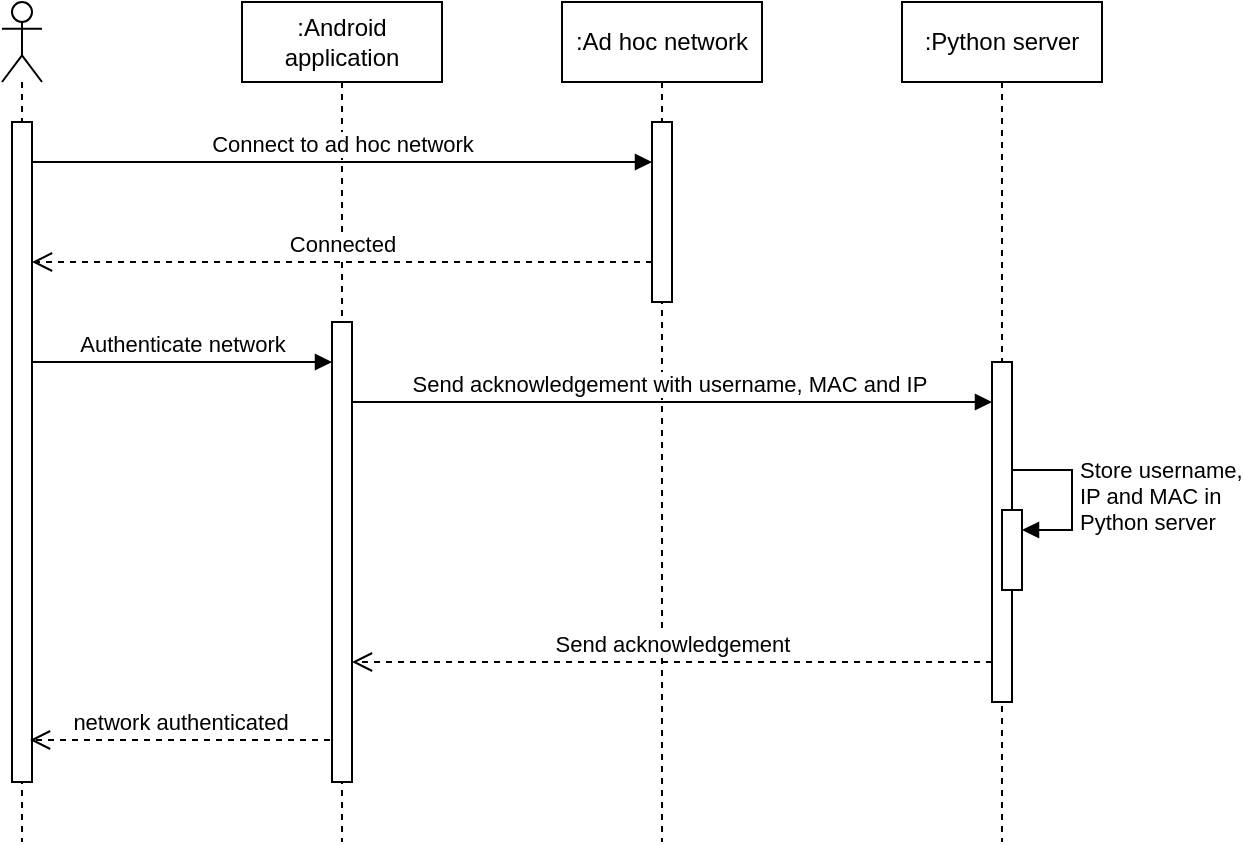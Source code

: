 <mxfile version="24.3.1" type="device">
  <diagram name="Page-1" id="X4u_gW3xqv8gl_tVcJTS">
    <mxGraphModel dx="860" dy="449" grid="1" gridSize="10" guides="1" tooltips="1" connect="1" arrows="1" fold="1" page="1" pageScale="1" pageWidth="850" pageHeight="1100" math="0" shadow="0">
      <root>
        <mxCell id="0" />
        <mxCell id="1" parent="0" />
        <mxCell id="zeKYkU45g03teeaVTfIm-1" value="" style="shape=umlLifeline;perimeter=lifelinePerimeter;whiteSpace=wrap;html=1;container=1;dropTarget=0;collapsible=0;recursiveResize=0;outlineConnect=0;portConstraint=eastwest;newEdgeStyle={&quot;curved&quot;:0,&quot;rounded&quot;:0};participant=umlActor;" parent="1" vertex="1">
          <mxGeometry x="70" y="40" width="20" height="420" as="geometry" />
        </mxCell>
        <mxCell id="zeKYkU45g03teeaVTfIm-5" value="" style="html=1;points=[[0,0,0,0,5],[0,1,0,0,-5],[1,0,0,0,5],[1,1,0,0,-5]];perimeter=orthogonalPerimeter;outlineConnect=0;targetShapes=umlLifeline;portConstraint=eastwest;newEdgeStyle={&quot;curved&quot;:0,&quot;rounded&quot;:0};" parent="zeKYkU45g03teeaVTfIm-1" vertex="1">
          <mxGeometry x="5" y="60" width="10" height="330" as="geometry" />
        </mxCell>
        <mxCell id="zeKYkU45g03teeaVTfIm-2" value=":Ad hoc network" style="shape=umlLifeline;perimeter=lifelinePerimeter;whiteSpace=wrap;html=1;container=1;dropTarget=0;collapsible=0;recursiveResize=0;outlineConnect=0;portConstraint=eastwest;newEdgeStyle={&quot;curved&quot;:0,&quot;rounded&quot;:0};" parent="1" vertex="1">
          <mxGeometry x="350" y="40" width="100" height="420" as="geometry" />
        </mxCell>
        <mxCell id="zeKYkU45g03teeaVTfIm-6" value="" style="html=1;points=[[0,0,0,0,5],[0,1,0,0,-5],[1,0,0,0,5],[1,1,0,0,-5]];perimeter=orthogonalPerimeter;outlineConnect=0;targetShapes=umlLifeline;portConstraint=eastwest;newEdgeStyle={&quot;curved&quot;:0,&quot;rounded&quot;:0};" parent="zeKYkU45g03teeaVTfIm-2" vertex="1">
          <mxGeometry x="45" y="60" width="10" height="90" as="geometry" />
        </mxCell>
        <mxCell id="zeKYkU45g03teeaVTfIm-3" value=":Python server" style="shape=umlLifeline;perimeter=lifelinePerimeter;whiteSpace=wrap;html=1;container=1;dropTarget=0;collapsible=0;recursiveResize=0;outlineConnect=0;portConstraint=eastwest;newEdgeStyle={&quot;curved&quot;:0,&quot;rounded&quot;:0};" parent="1" vertex="1">
          <mxGeometry x="520" y="40" width="100" height="420" as="geometry" />
        </mxCell>
        <mxCell id="zeKYkU45g03teeaVTfIm-12" value="" style="html=1;points=[[0,0,0,0,5],[0,1,0,0,-5],[1,0,0,0,5],[1,1,0,0,-5]];perimeter=orthogonalPerimeter;outlineConnect=0;targetShapes=umlLifeline;portConstraint=eastwest;newEdgeStyle={&quot;curved&quot;:0,&quot;rounded&quot;:0};" parent="zeKYkU45g03teeaVTfIm-3" vertex="1">
          <mxGeometry x="45" y="180" width="10" height="170" as="geometry" />
        </mxCell>
        <mxCell id="zeKYkU45g03teeaVTfIm-15" value="" style="html=1;points=[[0,0,0,0,5],[0,1,0,0,-5],[1,0,0,0,5],[1,1,0,0,-5]];perimeter=orthogonalPerimeter;outlineConnect=0;targetShapes=umlLifeline;portConstraint=eastwest;newEdgeStyle={&quot;curved&quot;:0,&quot;rounded&quot;:0};" parent="zeKYkU45g03teeaVTfIm-3" vertex="1">
          <mxGeometry x="50" y="254" width="10" height="40" as="geometry" />
        </mxCell>
        <mxCell id="zeKYkU45g03teeaVTfIm-16" value="Store username,&lt;div&gt;IP and MAC in&lt;/div&gt;&lt;div&gt;Python server&lt;/div&gt;" style="html=1;align=left;spacingLeft=2;endArrow=block;rounded=0;edgeStyle=orthogonalEdgeStyle;curved=0;rounded=0;" parent="zeKYkU45g03teeaVTfIm-3" target="zeKYkU45g03teeaVTfIm-15" edge="1">
          <mxGeometry relative="1" as="geometry">
            <mxPoint x="55" y="234" as="sourcePoint" />
            <Array as="points">
              <mxPoint x="85" y="264" />
            </Array>
          </mxGeometry>
        </mxCell>
        <mxCell id="zeKYkU45g03teeaVTfIm-4" value=":Android application" style="shape=umlLifeline;perimeter=lifelinePerimeter;whiteSpace=wrap;html=1;container=1;dropTarget=0;collapsible=0;recursiveResize=0;outlineConnect=0;portConstraint=eastwest;newEdgeStyle={&quot;curved&quot;:0,&quot;rounded&quot;:0};" parent="1" vertex="1">
          <mxGeometry x="190" y="40" width="100" height="420" as="geometry" />
        </mxCell>
        <mxCell id="zeKYkU45g03teeaVTfIm-9" value="" style="html=1;points=[[0,0,0,0,5],[0,1,0,0,-5],[1,0,0,0,5],[1,1,0,0,-5]];perimeter=orthogonalPerimeter;outlineConnect=0;targetShapes=umlLifeline;portConstraint=eastwest;newEdgeStyle={&quot;curved&quot;:0,&quot;rounded&quot;:0};" parent="zeKYkU45g03teeaVTfIm-4" vertex="1">
          <mxGeometry x="45" y="160" width="10" height="230" as="geometry" />
        </mxCell>
        <mxCell id="zeKYkU45g03teeaVTfIm-7" value="Connect to ad hoc network" style="html=1;verticalAlign=bottom;endArrow=block;curved=0;rounded=0;" parent="1" edge="1">
          <mxGeometry width="80" relative="1" as="geometry">
            <mxPoint x="85.0" y="120" as="sourcePoint" />
            <mxPoint x="395" y="120" as="targetPoint" />
          </mxGeometry>
        </mxCell>
        <mxCell id="zeKYkU45g03teeaVTfIm-8" value="Connected" style="html=1;verticalAlign=bottom;endArrow=open;dashed=1;endSize=8;curved=0;rounded=0;" parent="1" edge="1">
          <mxGeometry relative="1" as="geometry">
            <mxPoint x="395" y="170" as="sourcePoint" />
            <mxPoint x="85.0" y="170" as="targetPoint" />
          </mxGeometry>
        </mxCell>
        <mxCell id="zeKYkU45g03teeaVTfIm-10" value="Authenticate network" style="html=1;verticalAlign=bottom;endArrow=block;curved=0;rounded=0;" parent="1" edge="1">
          <mxGeometry width="80" relative="1" as="geometry">
            <mxPoint x="85.0" y="220" as="sourcePoint" />
            <mxPoint x="235.0" y="220" as="targetPoint" />
          </mxGeometry>
        </mxCell>
        <mxCell id="zeKYkU45g03teeaVTfIm-11" value="Send acknowledgement with username, MAC and IP&amp;nbsp;" style="html=1;verticalAlign=bottom;endArrow=block;curved=0;rounded=0;" parent="1" edge="1">
          <mxGeometry width="80" relative="1" as="geometry">
            <mxPoint x="245.0" y="240" as="sourcePoint" />
            <mxPoint x="565" y="240" as="targetPoint" />
          </mxGeometry>
        </mxCell>
        <mxCell id="zeKYkU45g03teeaVTfIm-14" value="Send acknowledgement" style="html=1;verticalAlign=bottom;endArrow=open;dashed=1;endSize=8;curved=0;rounded=0;" parent="1" edge="1">
          <mxGeometry relative="1" as="geometry">
            <mxPoint x="565" y="370" as="sourcePoint" />
            <mxPoint x="245.0" y="370" as="targetPoint" />
          </mxGeometry>
        </mxCell>
        <mxCell id="zeKYkU45g03teeaVTfIm-17" value="network authenticated" style="html=1;verticalAlign=bottom;endArrow=open;dashed=1;endSize=8;curved=0;rounded=0;" parent="1" edge="1">
          <mxGeometry relative="1" as="geometry">
            <mxPoint x="234.0" y="409.0" as="sourcePoint" />
            <mxPoint x="84.0" y="409.0" as="targetPoint" />
          </mxGeometry>
        </mxCell>
      </root>
    </mxGraphModel>
  </diagram>
</mxfile>
